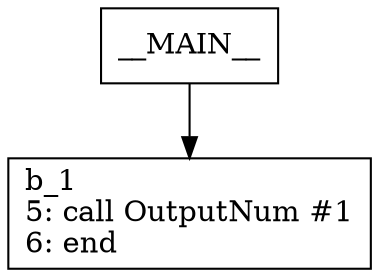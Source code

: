 digraph Computation {
node [shape=box];
__MAIN__ -> b_1;
b_1 [label="b_1\l5: call OutputNum #1\l6: end\l"]
}